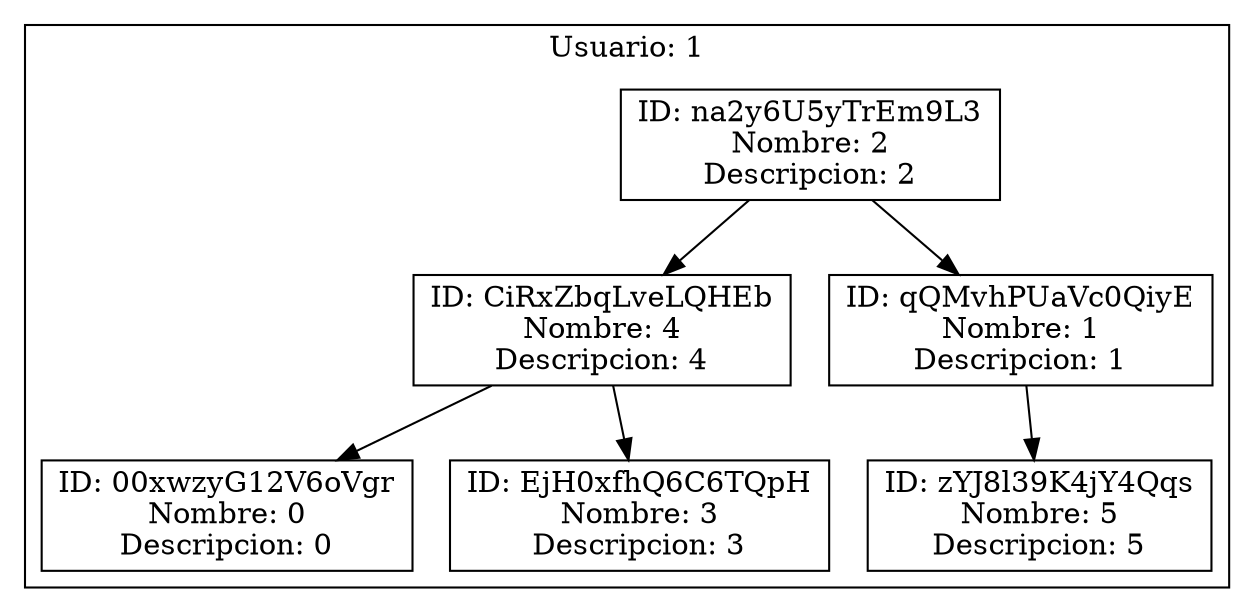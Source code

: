 digraph{
node [shape=box];
subgraph cluster_0{
"na2y6U5yTrEm9L3" [label="ID: na2y6U5yTrEm9L3
Nombre: 2
Descripcion: 2"]
"na2y6U5yTrEm9L3" -> "CiRxZbqLveLQHEb"
"na2y6U5yTrEm9L3" -> "qQMvhPUaVc0QiyE"
"CiRxZbqLveLQHEb" [label="ID: CiRxZbqLveLQHEb
Nombre: 4
Descripcion: 4"]
"CiRxZbqLveLQHEb" -> "00xwzyG12V6oVgr"
"CiRxZbqLveLQHEb" -> "EjH0xfhQ6C6TQpH"
"00xwzyG12V6oVgr" [label="ID: 00xwzyG12V6oVgr
Nombre: 0
Descripcion: 0"]
"EjH0xfhQ6C6TQpH" [label="ID: EjH0xfhQ6C6TQpH
Nombre: 3
Descripcion: 3"]
"qQMvhPUaVc0QiyE" [label="ID: qQMvhPUaVc0QiyE
Nombre: 1
Descripcion: 1"]
"qQMvhPUaVc0QiyE" -> "zYJ8l39K4jY4Qqs"
"zYJ8l39K4jY4Qqs" [label="ID: zYJ8l39K4jY4Qqs
Nombre: 5
Descripcion: 5"]

label="Usuario: 1"}

}